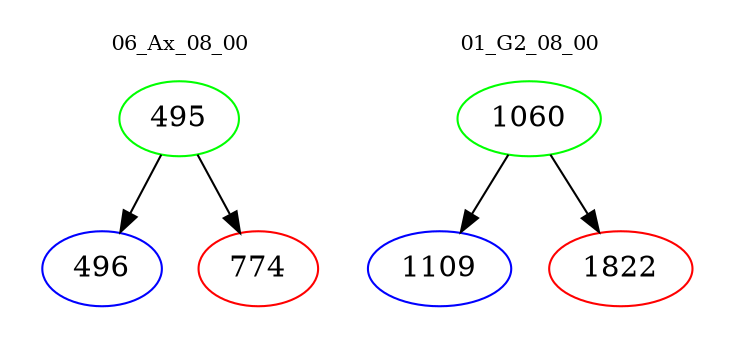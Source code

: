 digraph{
subgraph cluster_0 {
color = white
label = "06_Ax_08_00";
fontsize=10;
T0_495 [label="495", color="green"]
T0_495 -> T0_496 [color="black"]
T0_496 [label="496", color="blue"]
T0_495 -> T0_774 [color="black"]
T0_774 [label="774", color="red"]
}
subgraph cluster_1 {
color = white
label = "01_G2_08_00";
fontsize=10;
T1_1060 [label="1060", color="green"]
T1_1060 -> T1_1109 [color="black"]
T1_1109 [label="1109", color="blue"]
T1_1060 -> T1_1822 [color="black"]
T1_1822 [label="1822", color="red"]
}
}
